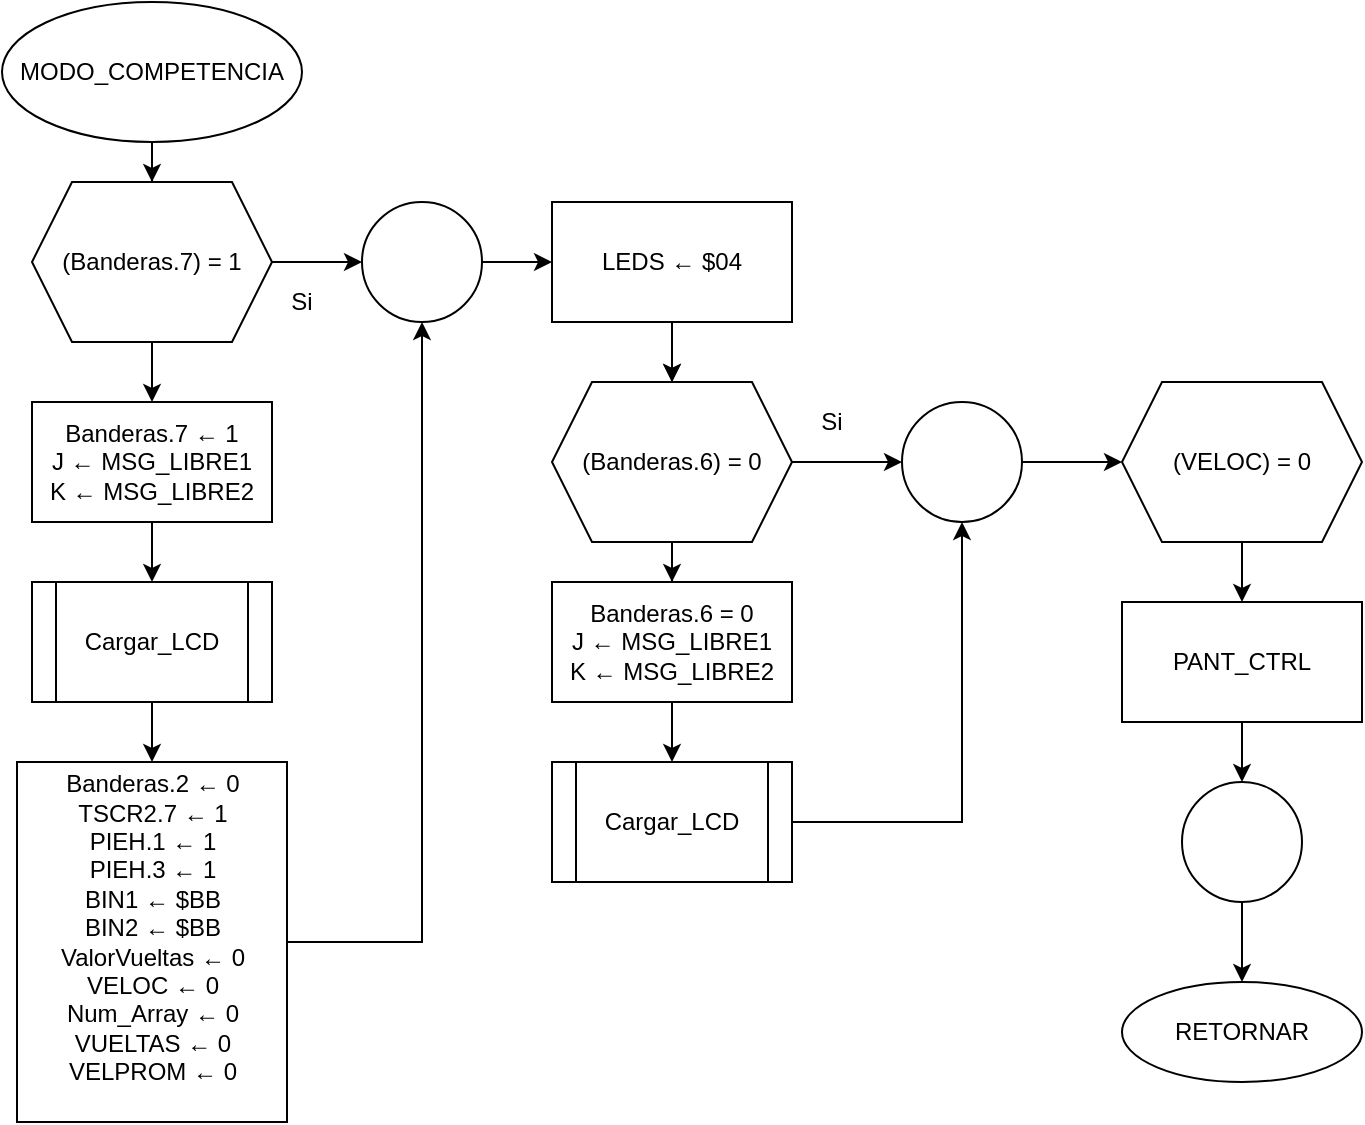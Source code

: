 <mxfile version="14.4.3" type="device"><diagram id="3UKaBVBkeKWjn-KVZAaX" name="Page-1"><mxGraphModel dx="1730" dy="872" grid="1" gridSize="10" guides="1" tooltips="1" connect="1" arrows="1" fold="1" page="1" pageScale="1" pageWidth="827" pageHeight="1169" math="0" shadow="0"><root><mxCell id="0"/><mxCell id="1" parent="0"/><mxCell id="AUtEX_ybbANC4qP5Xfig-3" value="" style="edgeStyle=orthogonalEdgeStyle;rounded=0;orthogonalLoop=1;jettySize=auto;html=1;" edge="1" parent="1" source="AUtEX_ybbANC4qP5Xfig-1" target="AUtEX_ybbANC4qP5Xfig-2"><mxGeometry relative="1" as="geometry"/></mxCell><mxCell id="AUtEX_ybbANC4qP5Xfig-1" value="MODO_COMPETENCIA" style="ellipse;whiteSpace=wrap;html=1;" vertex="1" parent="1"><mxGeometry x="80" y="320" width="150" height="70" as="geometry"/></mxCell><mxCell id="AUtEX_ybbANC4qP5Xfig-5" value="" style="edgeStyle=orthogonalEdgeStyle;rounded=0;orthogonalLoop=1;jettySize=auto;html=1;" edge="1" parent="1" source="AUtEX_ybbANC4qP5Xfig-2" target="AUtEX_ybbANC4qP5Xfig-4"><mxGeometry relative="1" as="geometry"/></mxCell><mxCell id="AUtEX_ybbANC4qP5Xfig-26" value="" style="edgeStyle=orthogonalEdgeStyle;rounded=0;orthogonalLoop=1;jettySize=auto;html=1;" edge="1" parent="1" source="AUtEX_ybbANC4qP5Xfig-2" target="AUtEX_ybbANC4qP5Xfig-24"><mxGeometry relative="1" as="geometry"/></mxCell><mxCell id="AUtEX_ybbANC4qP5Xfig-2" value="(Banderas.7) = 1" style="shape=hexagon;perimeter=hexagonPerimeter2;whiteSpace=wrap;html=1;fixedSize=1;" vertex="1" parent="1"><mxGeometry x="95" y="410" width="120" height="80" as="geometry"/></mxCell><mxCell id="AUtEX_ybbANC4qP5Xfig-7" value="" style="edgeStyle=orthogonalEdgeStyle;rounded=0;orthogonalLoop=1;jettySize=auto;html=1;" edge="1" parent="1" source="AUtEX_ybbANC4qP5Xfig-4" target="AUtEX_ybbANC4qP5Xfig-6"><mxGeometry relative="1" as="geometry"/></mxCell><mxCell id="AUtEX_ybbANC4qP5Xfig-4" value="Banderas.7 ← 1&lt;br&gt;J ← MSG_LIBRE1&lt;br&gt;K ← MSG_LIBRE2" style="whiteSpace=wrap;html=1;" vertex="1" parent="1"><mxGeometry x="95" y="520" width="120" height="60" as="geometry"/></mxCell><mxCell id="AUtEX_ybbANC4qP5Xfig-9" value="" style="edgeStyle=orthogonalEdgeStyle;rounded=0;orthogonalLoop=1;jettySize=auto;html=1;" edge="1" parent="1" source="AUtEX_ybbANC4qP5Xfig-6" target="AUtEX_ybbANC4qP5Xfig-8"><mxGeometry relative="1" as="geometry"/></mxCell><mxCell id="AUtEX_ybbANC4qP5Xfig-6" value="Cargar_LCD" style="shape=process;whiteSpace=wrap;html=1;backgroundOutline=1;" vertex="1" parent="1"><mxGeometry x="95" y="610" width="120" height="60" as="geometry"/></mxCell><mxCell id="AUtEX_ybbANC4qP5Xfig-25" style="edgeStyle=orthogonalEdgeStyle;rounded=0;orthogonalLoop=1;jettySize=auto;html=1;entryX=0.5;entryY=1;entryDx=0;entryDy=0;" edge="1" parent="1" source="AUtEX_ybbANC4qP5Xfig-8" target="AUtEX_ybbANC4qP5Xfig-24"><mxGeometry relative="1" as="geometry"/></mxCell><mxCell id="AUtEX_ybbANC4qP5Xfig-8" value="Banderas.2 ← 0&lt;br&gt;TSCR2.7 ← 1&lt;br&gt;PIEH.1 ← 1&lt;br&gt;PIEH.3 ← 1&lt;br&gt;BIN1 ← $BB&lt;br&gt;BIN2 ← $BB&lt;br&gt;ValorVueltas ← 0&lt;br&gt;VELOC ← 0&lt;br&gt;Num_Array ← 0&lt;br&gt;VUELTAS ← 0&lt;br&gt;VELPROM ← 0&lt;br&gt;&lt;br&gt;" style="whiteSpace=wrap;html=1;" vertex="1" parent="1"><mxGeometry x="87.5" y="700" width="135" height="180" as="geometry"/></mxCell><mxCell id="AUtEX_ybbANC4qP5Xfig-13" value="" style="edgeStyle=orthogonalEdgeStyle;rounded=0;orthogonalLoop=1;jettySize=auto;html=1;" edge="1" parent="1" source="AUtEX_ybbANC4qP5Xfig-10" target="AUtEX_ybbANC4qP5Xfig-12"><mxGeometry relative="1" as="geometry"/></mxCell><mxCell id="AUtEX_ybbANC4qP5Xfig-15" value="" style="edgeStyle=orthogonalEdgeStyle;rounded=0;orthogonalLoop=1;jettySize=auto;html=1;" edge="1" parent="1" source="AUtEX_ybbANC4qP5Xfig-12" target="AUtEX_ybbANC4qP5Xfig-14"><mxGeometry relative="1" as="geometry"/></mxCell><mxCell id="AUtEX_ybbANC4qP5Xfig-30" value="" style="edgeStyle=orthogonalEdgeStyle;rounded=0;orthogonalLoop=1;jettySize=auto;html=1;" edge="1" parent="1" source="AUtEX_ybbANC4qP5Xfig-12" target="AUtEX_ybbANC4qP5Xfig-29"><mxGeometry relative="1" as="geometry"/></mxCell><mxCell id="AUtEX_ybbANC4qP5Xfig-12" value="(Banderas.6) = 0" style="shape=hexagon;perimeter=hexagonPerimeter2;whiteSpace=wrap;html=1;fixedSize=1;" vertex="1" parent="1"><mxGeometry x="355" y="510" width="120" height="80" as="geometry"/></mxCell><mxCell id="AUtEX_ybbANC4qP5Xfig-17" value="" style="edgeStyle=orthogonalEdgeStyle;rounded=0;orthogonalLoop=1;jettySize=auto;html=1;" edge="1" parent="1" source="AUtEX_ybbANC4qP5Xfig-14" target="AUtEX_ybbANC4qP5Xfig-16"><mxGeometry relative="1" as="geometry"/></mxCell><mxCell id="AUtEX_ybbANC4qP5Xfig-14" value="&lt;span&gt;Banderas.6 = 0&lt;br&gt;J ← MSG_LIBRE1&lt;br&gt;K ← MSG_LIBRE2&lt;br&gt;&lt;/span&gt;" style="whiteSpace=wrap;html=1;" vertex="1" parent="1"><mxGeometry x="355" y="610" width="120" height="60" as="geometry"/></mxCell><mxCell id="AUtEX_ybbANC4qP5Xfig-32" style="edgeStyle=orthogonalEdgeStyle;rounded=0;orthogonalLoop=1;jettySize=auto;html=1;entryX=0.5;entryY=1;entryDx=0;entryDy=0;" edge="1" parent="1" source="AUtEX_ybbANC4qP5Xfig-16" target="AUtEX_ybbANC4qP5Xfig-29"><mxGeometry relative="1" as="geometry"/></mxCell><mxCell id="AUtEX_ybbANC4qP5Xfig-16" value="Cargar_LCD" style="shape=process;whiteSpace=wrap;html=1;backgroundOutline=1;" vertex="1" parent="1"><mxGeometry x="355" y="700" width="120" height="60" as="geometry"/></mxCell><mxCell id="AUtEX_ybbANC4qP5Xfig-21" value="" style="edgeStyle=orthogonalEdgeStyle;rounded=0;orthogonalLoop=1;jettySize=auto;html=1;" edge="1" parent="1" source="AUtEX_ybbANC4qP5Xfig-18" target="AUtEX_ybbANC4qP5Xfig-20"><mxGeometry relative="1" as="geometry"/></mxCell><mxCell id="AUtEX_ybbANC4qP5Xfig-18" value="(VELOC) = 0" style="shape=hexagon;perimeter=hexagonPerimeter2;whiteSpace=wrap;html=1;fixedSize=1;" vertex="1" parent="1"><mxGeometry x="640" y="510" width="120" height="80" as="geometry"/></mxCell><mxCell id="AUtEX_ybbANC4qP5Xfig-38" value="" style="edgeStyle=orthogonalEdgeStyle;rounded=0;orthogonalLoop=1;jettySize=auto;html=1;" edge="1" parent="1" source="AUtEX_ybbANC4qP5Xfig-20" target="AUtEX_ybbANC4qP5Xfig-37"><mxGeometry relative="1" as="geometry"/></mxCell><mxCell id="AUtEX_ybbANC4qP5Xfig-20" value="PANT_CTRL" style="whiteSpace=wrap;html=1;" vertex="1" parent="1"><mxGeometry x="640" y="620" width="120" height="60" as="geometry"/></mxCell><mxCell id="AUtEX_ybbANC4qP5Xfig-22" value="RETORNAR" style="ellipse;whiteSpace=wrap;html=1;" vertex="1" parent="1"><mxGeometry x="640" y="810" width="120" height="50" as="geometry"/></mxCell><mxCell id="AUtEX_ybbANC4qP5Xfig-27" value="" style="edgeStyle=orthogonalEdgeStyle;rounded=0;orthogonalLoop=1;jettySize=auto;html=1;" edge="1" parent="1" source="AUtEX_ybbANC4qP5Xfig-10" target="AUtEX_ybbANC4qP5Xfig-12"><mxGeometry relative="1" as="geometry"/></mxCell><mxCell id="AUtEX_ybbANC4qP5Xfig-24" value="" style="ellipse;whiteSpace=wrap;html=1;aspect=fixed;" vertex="1" parent="1"><mxGeometry x="260" y="420" width="60" height="60" as="geometry"/></mxCell><mxCell id="AUtEX_ybbANC4qP5Xfig-10" value="LEDS ← $04" style="whiteSpace=wrap;html=1;" vertex="1" parent="1"><mxGeometry x="355" y="420" width="120" height="60" as="geometry"/></mxCell><mxCell id="AUtEX_ybbANC4qP5Xfig-28" value="" style="edgeStyle=orthogonalEdgeStyle;rounded=0;orthogonalLoop=1;jettySize=auto;html=1;" edge="1" parent="1" source="AUtEX_ybbANC4qP5Xfig-24" target="AUtEX_ybbANC4qP5Xfig-10"><mxGeometry relative="1" as="geometry"><mxPoint x="320" y="450.0" as="sourcePoint"/><mxPoint x="415" y="510" as="targetPoint"/></mxGeometry></mxCell><mxCell id="AUtEX_ybbANC4qP5Xfig-31" value="" style="edgeStyle=orthogonalEdgeStyle;rounded=0;orthogonalLoop=1;jettySize=auto;html=1;" edge="1" parent="1" source="AUtEX_ybbANC4qP5Xfig-29" target="AUtEX_ybbANC4qP5Xfig-18"><mxGeometry relative="1" as="geometry"/></mxCell><mxCell id="AUtEX_ybbANC4qP5Xfig-29" value="" style="ellipse;whiteSpace=wrap;html=1;aspect=fixed;" vertex="1" parent="1"><mxGeometry x="530" y="520" width="60" height="60" as="geometry"/></mxCell><mxCell id="AUtEX_ybbANC4qP5Xfig-34" value="Si" style="text;html=1;strokeColor=none;fillColor=none;align=center;verticalAlign=middle;whiteSpace=wrap;rounded=0;" vertex="1" parent="1"><mxGeometry x="210" y="460" width="40" height="20" as="geometry"/></mxCell><mxCell id="AUtEX_ybbANC4qP5Xfig-36" value="Si" style="text;html=1;strokeColor=none;fillColor=none;align=center;verticalAlign=middle;whiteSpace=wrap;rounded=0;" vertex="1" parent="1"><mxGeometry x="475" y="520" width="40" height="20" as="geometry"/></mxCell><mxCell id="AUtEX_ybbANC4qP5Xfig-39" value="" style="edgeStyle=orthogonalEdgeStyle;rounded=0;orthogonalLoop=1;jettySize=auto;html=1;" edge="1" parent="1" source="AUtEX_ybbANC4qP5Xfig-37" target="AUtEX_ybbANC4qP5Xfig-22"><mxGeometry relative="1" as="geometry"/></mxCell><mxCell id="AUtEX_ybbANC4qP5Xfig-37" value="" style="ellipse;whiteSpace=wrap;html=1;aspect=fixed;" vertex="1" parent="1"><mxGeometry x="670" y="710" width="60" height="60" as="geometry"/></mxCell></root></mxGraphModel></diagram></mxfile>